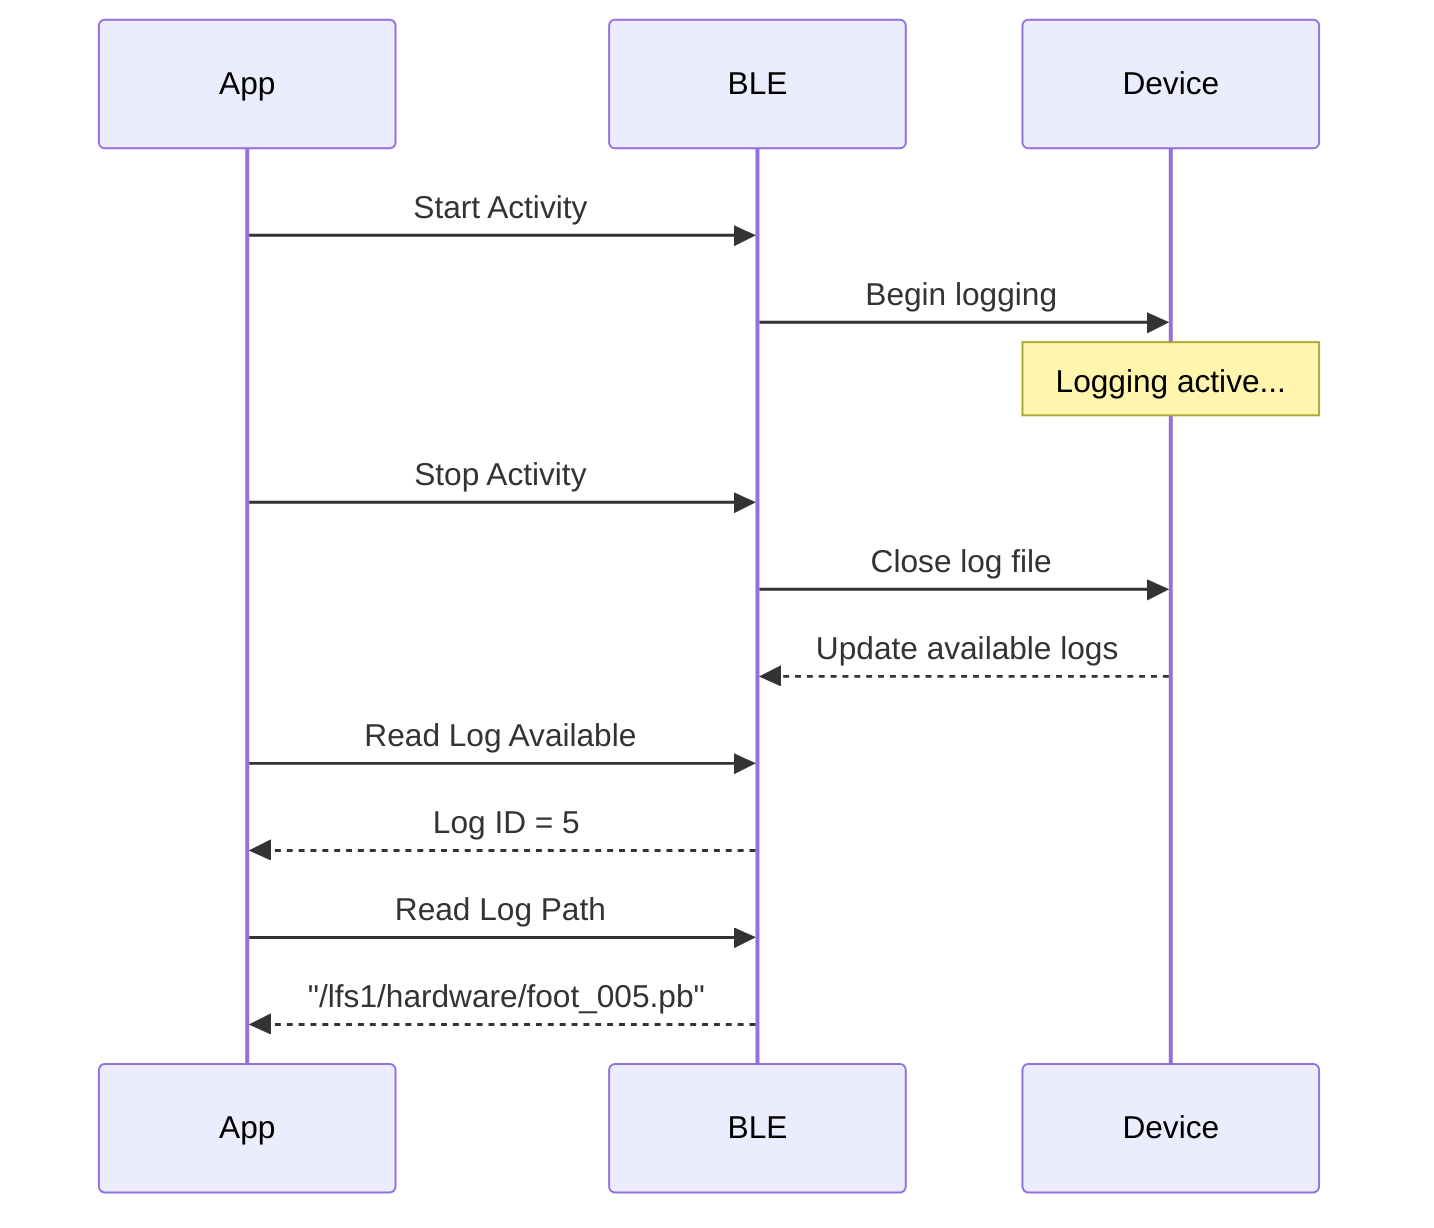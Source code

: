 sequenceDiagram
    participant App
    participant BLE
    participant Device
    
    App->>BLE: Start Activity
    BLE->>Device: Begin logging
    Note over Device: Logging active...
    
    App->>BLE: Stop Activity
    BLE->>Device: Close log file
    Device-->>BLE: Update available logs
    
    App->>BLE: Read Log Available
    BLE-->>App: Log ID = 5
    
    App->>BLE: Read Log Path
    BLE-->>App: "/lfs1/hardware/foot_005.pb"